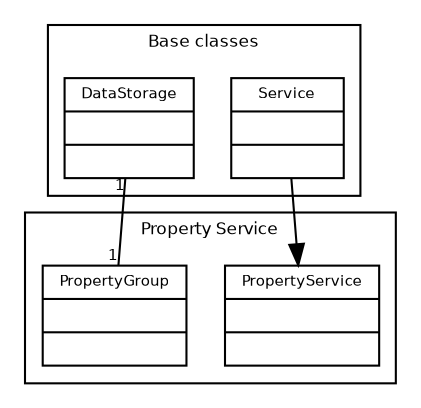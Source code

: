 digraph G {
	fontname = "Bitstream Vera Sans"
	fontsize = 8
	
	node [
		fontname = "Bitstream Vera Sans"
		fontsize = 7
		shape = "record"	
	]
	
	edge [
		fontname = "Bitstream Vera Sans"
		fontsize = 7
	]
	
	
	subgraph  clusterBase {
		label = "Base classes"
	
		Service [
			label = "{Service||}"
		]
	
		DataStorage [
			label = "{DataStorage||}"
		]
	}
		
	subgraph  clusterPropSvc {
		label = "Property Service"
		
		PropertyService [
			label = "{PropertyService||}"
		]
	
		PropertyGroup [
			label = "{PropertyGroup||}"
		]
	}	
	
	Service -> PropertyService
	
	edge [
		arrowhead = "none"

                headlabel = "1"
                taillabel = "1"
	]
	
	PropertyGroup -> DataStorage
}